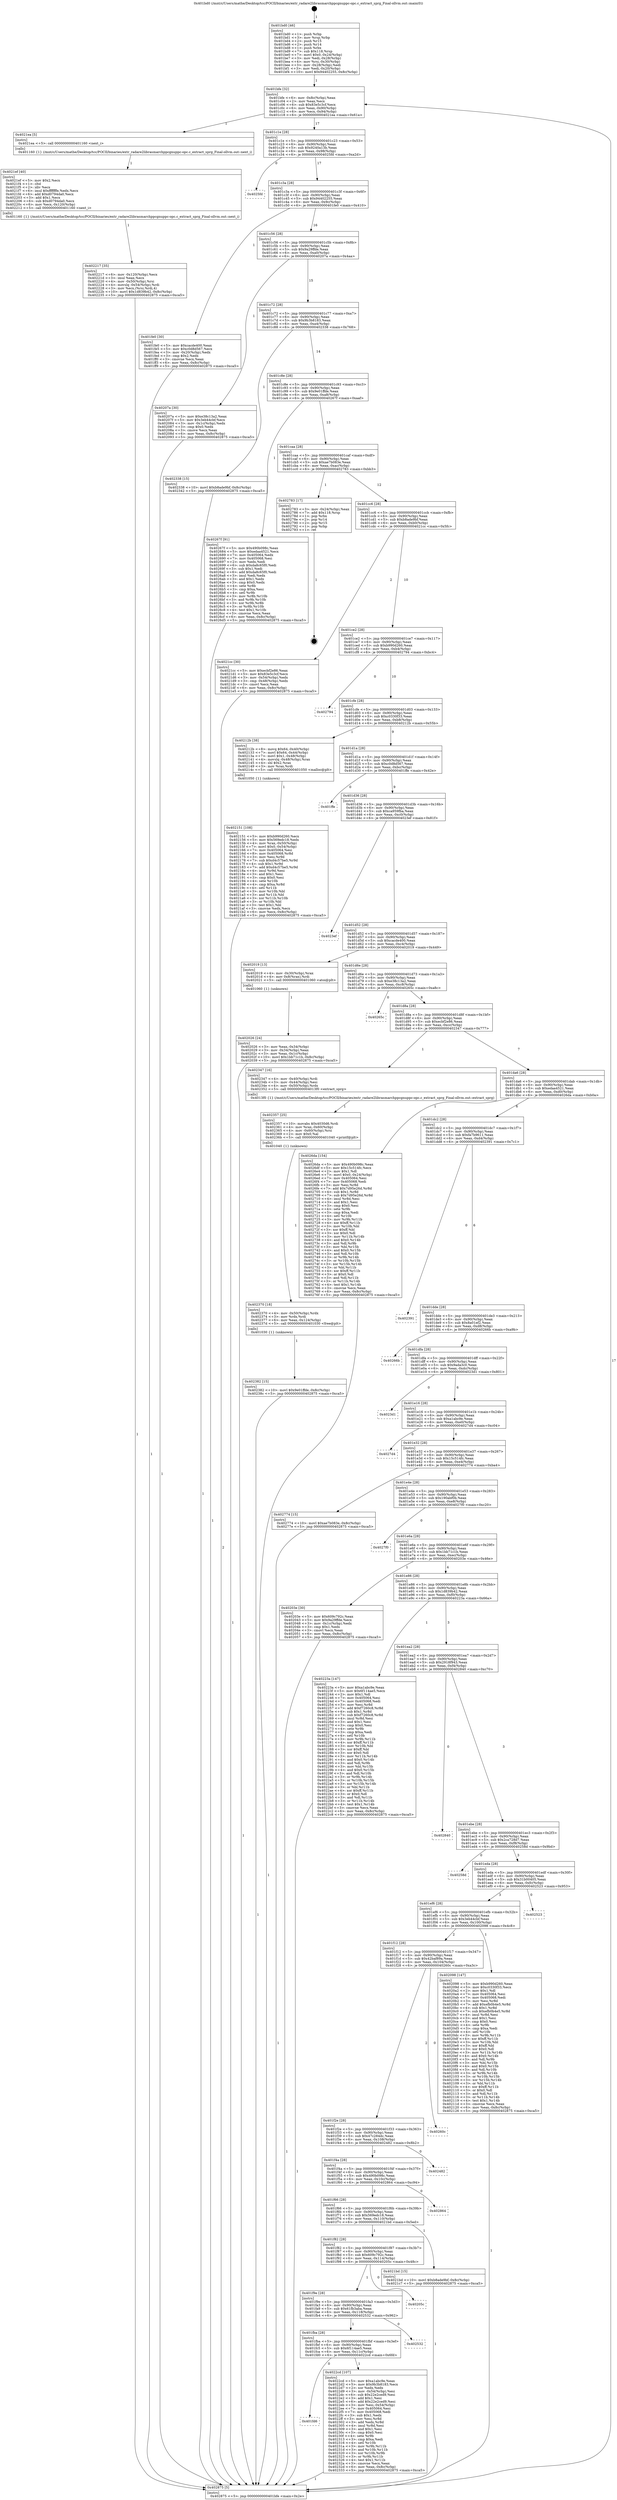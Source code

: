 digraph "0x401bd0" {
  label = "0x401bd0 (/mnt/c/Users/mathe/Desktop/tcc/POCII/binaries/extr_radare2librasmarchppcgnuppc-opc.c_extract_sprg_Final-ollvm.out::main(0))"
  labelloc = "t"
  node[shape=record]

  Entry [label="",width=0.3,height=0.3,shape=circle,fillcolor=black,style=filled]
  "0x401bfe" [label="{
     0x401bfe [32]\l
     | [instrs]\l
     &nbsp;&nbsp;0x401bfe \<+6\>: mov -0x8c(%rbp),%eax\l
     &nbsp;&nbsp;0x401c04 \<+2\>: mov %eax,%ecx\l
     &nbsp;&nbsp;0x401c06 \<+6\>: sub $0x83e5c3cf,%ecx\l
     &nbsp;&nbsp;0x401c0c \<+6\>: mov %eax,-0x90(%rbp)\l
     &nbsp;&nbsp;0x401c12 \<+6\>: mov %ecx,-0x94(%rbp)\l
     &nbsp;&nbsp;0x401c18 \<+6\>: je 00000000004021ea \<main+0x61a\>\l
  }"]
  "0x4021ea" [label="{
     0x4021ea [5]\l
     | [instrs]\l
     &nbsp;&nbsp;0x4021ea \<+5\>: call 0000000000401160 \<next_i\>\l
     | [calls]\l
     &nbsp;&nbsp;0x401160 \{1\} (/mnt/c/Users/mathe/Desktop/tcc/POCII/binaries/extr_radare2librasmarchppcgnuppc-opc.c_extract_sprg_Final-ollvm.out::next_i)\l
  }"]
  "0x401c1e" [label="{
     0x401c1e [28]\l
     | [instrs]\l
     &nbsp;&nbsp;0x401c1e \<+5\>: jmp 0000000000401c23 \<main+0x53\>\l
     &nbsp;&nbsp;0x401c23 \<+6\>: mov -0x90(%rbp),%eax\l
     &nbsp;&nbsp;0x401c29 \<+5\>: sub $0x9240a13b,%eax\l
     &nbsp;&nbsp;0x401c2e \<+6\>: mov %eax,-0x98(%rbp)\l
     &nbsp;&nbsp;0x401c34 \<+6\>: je 00000000004025fd \<main+0xa2d\>\l
  }"]
  Exit [label="",width=0.3,height=0.3,shape=circle,fillcolor=black,style=filled,peripheries=2]
  "0x4025fd" [label="{
     0x4025fd\l
  }", style=dashed]
  "0x401c3a" [label="{
     0x401c3a [28]\l
     | [instrs]\l
     &nbsp;&nbsp;0x401c3a \<+5\>: jmp 0000000000401c3f \<main+0x6f\>\l
     &nbsp;&nbsp;0x401c3f \<+6\>: mov -0x90(%rbp),%eax\l
     &nbsp;&nbsp;0x401c45 \<+5\>: sub $0x94402255,%eax\l
     &nbsp;&nbsp;0x401c4a \<+6\>: mov %eax,-0x9c(%rbp)\l
     &nbsp;&nbsp;0x401c50 \<+6\>: je 0000000000401fe0 \<main+0x410\>\l
  }"]
  "0x402382" [label="{
     0x402382 [15]\l
     | [instrs]\l
     &nbsp;&nbsp;0x402382 \<+10\>: movl $0x9e01ffde,-0x8c(%rbp)\l
     &nbsp;&nbsp;0x40238c \<+5\>: jmp 0000000000402875 \<main+0xca5\>\l
  }"]
  "0x401fe0" [label="{
     0x401fe0 [30]\l
     | [instrs]\l
     &nbsp;&nbsp;0x401fe0 \<+5\>: mov $0xcacde400,%eax\l
     &nbsp;&nbsp;0x401fe5 \<+5\>: mov $0xc0d8d567,%ecx\l
     &nbsp;&nbsp;0x401fea \<+3\>: mov -0x20(%rbp),%edx\l
     &nbsp;&nbsp;0x401fed \<+3\>: cmp $0x2,%edx\l
     &nbsp;&nbsp;0x401ff0 \<+3\>: cmovne %ecx,%eax\l
     &nbsp;&nbsp;0x401ff3 \<+6\>: mov %eax,-0x8c(%rbp)\l
     &nbsp;&nbsp;0x401ff9 \<+5\>: jmp 0000000000402875 \<main+0xca5\>\l
  }"]
  "0x401c56" [label="{
     0x401c56 [28]\l
     | [instrs]\l
     &nbsp;&nbsp;0x401c56 \<+5\>: jmp 0000000000401c5b \<main+0x8b\>\l
     &nbsp;&nbsp;0x401c5b \<+6\>: mov -0x90(%rbp),%eax\l
     &nbsp;&nbsp;0x401c61 \<+5\>: sub $0x9a29ffde,%eax\l
     &nbsp;&nbsp;0x401c66 \<+6\>: mov %eax,-0xa0(%rbp)\l
     &nbsp;&nbsp;0x401c6c \<+6\>: je 000000000040207a \<main+0x4aa\>\l
  }"]
  "0x402875" [label="{
     0x402875 [5]\l
     | [instrs]\l
     &nbsp;&nbsp;0x402875 \<+5\>: jmp 0000000000401bfe \<main+0x2e\>\l
  }"]
  "0x401bd0" [label="{
     0x401bd0 [46]\l
     | [instrs]\l
     &nbsp;&nbsp;0x401bd0 \<+1\>: push %rbp\l
     &nbsp;&nbsp;0x401bd1 \<+3\>: mov %rsp,%rbp\l
     &nbsp;&nbsp;0x401bd4 \<+2\>: push %r15\l
     &nbsp;&nbsp;0x401bd6 \<+2\>: push %r14\l
     &nbsp;&nbsp;0x401bd8 \<+1\>: push %rbx\l
     &nbsp;&nbsp;0x401bd9 \<+7\>: sub $0x118,%rsp\l
     &nbsp;&nbsp;0x401be0 \<+7\>: movl $0x0,-0x24(%rbp)\l
     &nbsp;&nbsp;0x401be7 \<+3\>: mov %edi,-0x28(%rbp)\l
     &nbsp;&nbsp;0x401bea \<+4\>: mov %rsi,-0x30(%rbp)\l
     &nbsp;&nbsp;0x401bee \<+3\>: mov -0x28(%rbp),%edi\l
     &nbsp;&nbsp;0x401bf1 \<+3\>: mov %edi,-0x20(%rbp)\l
     &nbsp;&nbsp;0x401bf4 \<+10\>: movl $0x94402255,-0x8c(%rbp)\l
  }"]
  "0x402370" [label="{
     0x402370 [18]\l
     | [instrs]\l
     &nbsp;&nbsp;0x402370 \<+4\>: mov -0x50(%rbp),%rdx\l
     &nbsp;&nbsp;0x402374 \<+3\>: mov %rdx,%rdi\l
     &nbsp;&nbsp;0x402377 \<+6\>: mov %eax,-0x124(%rbp)\l
     &nbsp;&nbsp;0x40237d \<+5\>: call 0000000000401030 \<free@plt\>\l
     | [calls]\l
     &nbsp;&nbsp;0x401030 \{1\} (unknown)\l
  }"]
  "0x40207a" [label="{
     0x40207a [30]\l
     | [instrs]\l
     &nbsp;&nbsp;0x40207a \<+5\>: mov $0xe38c13a2,%eax\l
     &nbsp;&nbsp;0x40207f \<+5\>: mov $0x3eb44cbf,%ecx\l
     &nbsp;&nbsp;0x402084 \<+3\>: mov -0x1c(%rbp),%edx\l
     &nbsp;&nbsp;0x402087 \<+3\>: cmp $0x0,%edx\l
     &nbsp;&nbsp;0x40208a \<+3\>: cmove %ecx,%eax\l
     &nbsp;&nbsp;0x40208d \<+6\>: mov %eax,-0x8c(%rbp)\l
     &nbsp;&nbsp;0x402093 \<+5\>: jmp 0000000000402875 \<main+0xca5\>\l
  }"]
  "0x401c72" [label="{
     0x401c72 [28]\l
     | [instrs]\l
     &nbsp;&nbsp;0x401c72 \<+5\>: jmp 0000000000401c77 \<main+0xa7\>\l
     &nbsp;&nbsp;0x401c77 \<+6\>: mov -0x90(%rbp),%eax\l
     &nbsp;&nbsp;0x401c7d \<+5\>: sub $0x9b3b8183,%eax\l
     &nbsp;&nbsp;0x401c82 \<+6\>: mov %eax,-0xa4(%rbp)\l
     &nbsp;&nbsp;0x401c88 \<+6\>: je 0000000000402338 \<main+0x768\>\l
  }"]
  "0x402357" [label="{
     0x402357 [25]\l
     | [instrs]\l
     &nbsp;&nbsp;0x402357 \<+10\>: movabs $0x4030d6,%rdi\l
     &nbsp;&nbsp;0x402361 \<+4\>: mov %rax,-0x60(%rbp)\l
     &nbsp;&nbsp;0x402365 \<+4\>: mov -0x60(%rbp),%rsi\l
     &nbsp;&nbsp;0x402369 \<+2\>: mov $0x0,%al\l
     &nbsp;&nbsp;0x40236b \<+5\>: call 0000000000401040 \<printf@plt\>\l
     | [calls]\l
     &nbsp;&nbsp;0x401040 \{1\} (unknown)\l
  }"]
  "0x402338" [label="{
     0x402338 [15]\l
     | [instrs]\l
     &nbsp;&nbsp;0x402338 \<+10\>: movl $0xb8ade9bf,-0x8c(%rbp)\l
     &nbsp;&nbsp;0x402342 \<+5\>: jmp 0000000000402875 \<main+0xca5\>\l
  }"]
  "0x401c8e" [label="{
     0x401c8e [28]\l
     | [instrs]\l
     &nbsp;&nbsp;0x401c8e \<+5\>: jmp 0000000000401c93 \<main+0xc3\>\l
     &nbsp;&nbsp;0x401c93 \<+6\>: mov -0x90(%rbp),%eax\l
     &nbsp;&nbsp;0x401c99 \<+5\>: sub $0x9e01ffde,%eax\l
     &nbsp;&nbsp;0x401c9e \<+6\>: mov %eax,-0xa8(%rbp)\l
     &nbsp;&nbsp;0x401ca4 \<+6\>: je 000000000040267f \<main+0xaaf\>\l
  }"]
  "0x401fd6" [label="{
     0x401fd6\l
  }", style=dashed]
  "0x40267f" [label="{
     0x40267f [91]\l
     | [instrs]\l
     &nbsp;&nbsp;0x40267f \<+5\>: mov $0x490b098c,%eax\l
     &nbsp;&nbsp;0x402684 \<+5\>: mov $0xedaa4521,%ecx\l
     &nbsp;&nbsp;0x402689 \<+7\>: mov 0x405064,%edx\l
     &nbsp;&nbsp;0x402690 \<+7\>: mov 0x405068,%esi\l
     &nbsp;&nbsp;0x402697 \<+2\>: mov %edx,%edi\l
     &nbsp;&nbsp;0x402699 \<+6\>: sub $0xda8c65f0,%edi\l
     &nbsp;&nbsp;0x40269f \<+3\>: sub $0x1,%edi\l
     &nbsp;&nbsp;0x4026a2 \<+6\>: add $0xda8c65f0,%edi\l
     &nbsp;&nbsp;0x4026a8 \<+3\>: imul %edi,%edx\l
     &nbsp;&nbsp;0x4026ab \<+3\>: and $0x1,%edx\l
     &nbsp;&nbsp;0x4026ae \<+3\>: cmp $0x0,%edx\l
     &nbsp;&nbsp;0x4026b1 \<+4\>: sete %r8b\l
     &nbsp;&nbsp;0x4026b5 \<+3\>: cmp $0xa,%esi\l
     &nbsp;&nbsp;0x4026b8 \<+4\>: setl %r9b\l
     &nbsp;&nbsp;0x4026bc \<+3\>: mov %r8b,%r10b\l
     &nbsp;&nbsp;0x4026bf \<+3\>: and %r9b,%r10b\l
     &nbsp;&nbsp;0x4026c2 \<+3\>: xor %r9b,%r8b\l
     &nbsp;&nbsp;0x4026c5 \<+3\>: or %r8b,%r10b\l
     &nbsp;&nbsp;0x4026c8 \<+4\>: test $0x1,%r10b\l
     &nbsp;&nbsp;0x4026cc \<+3\>: cmovne %ecx,%eax\l
     &nbsp;&nbsp;0x4026cf \<+6\>: mov %eax,-0x8c(%rbp)\l
     &nbsp;&nbsp;0x4026d5 \<+5\>: jmp 0000000000402875 \<main+0xca5\>\l
  }"]
  "0x401caa" [label="{
     0x401caa [28]\l
     | [instrs]\l
     &nbsp;&nbsp;0x401caa \<+5\>: jmp 0000000000401caf \<main+0xdf\>\l
     &nbsp;&nbsp;0x401caf \<+6\>: mov -0x90(%rbp),%eax\l
     &nbsp;&nbsp;0x401cb5 \<+5\>: sub $0xae7b083e,%eax\l
     &nbsp;&nbsp;0x401cba \<+6\>: mov %eax,-0xac(%rbp)\l
     &nbsp;&nbsp;0x401cc0 \<+6\>: je 0000000000402783 \<main+0xbb3\>\l
  }"]
  "0x4022cd" [label="{
     0x4022cd [107]\l
     | [instrs]\l
     &nbsp;&nbsp;0x4022cd \<+5\>: mov $0xa1abc9e,%eax\l
     &nbsp;&nbsp;0x4022d2 \<+5\>: mov $0x9b3b8183,%ecx\l
     &nbsp;&nbsp;0x4022d7 \<+2\>: xor %edx,%edx\l
     &nbsp;&nbsp;0x4022d9 \<+3\>: mov -0x54(%rbp),%esi\l
     &nbsp;&nbsp;0x4022dc \<+6\>: sub $0x22e2ced9,%esi\l
     &nbsp;&nbsp;0x4022e2 \<+3\>: add $0x1,%esi\l
     &nbsp;&nbsp;0x4022e5 \<+6\>: add $0x22e2ced9,%esi\l
     &nbsp;&nbsp;0x4022eb \<+3\>: mov %esi,-0x54(%rbp)\l
     &nbsp;&nbsp;0x4022ee \<+7\>: mov 0x405064,%esi\l
     &nbsp;&nbsp;0x4022f5 \<+7\>: mov 0x405068,%edi\l
     &nbsp;&nbsp;0x4022fc \<+3\>: sub $0x1,%edx\l
     &nbsp;&nbsp;0x4022ff \<+3\>: mov %esi,%r8d\l
     &nbsp;&nbsp;0x402302 \<+3\>: add %edx,%r8d\l
     &nbsp;&nbsp;0x402305 \<+4\>: imul %r8d,%esi\l
     &nbsp;&nbsp;0x402309 \<+3\>: and $0x1,%esi\l
     &nbsp;&nbsp;0x40230c \<+3\>: cmp $0x0,%esi\l
     &nbsp;&nbsp;0x40230f \<+4\>: sete %r9b\l
     &nbsp;&nbsp;0x402313 \<+3\>: cmp $0xa,%edi\l
     &nbsp;&nbsp;0x402316 \<+4\>: setl %r10b\l
     &nbsp;&nbsp;0x40231a \<+3\>: mov %r9b,%r11b\l
     &nbsp;&nbsp;0x40231d \<+3\>: and %r10b,%r11b\l
     &nbsp;&nbsp;0x402320 \<+3\>: xor %r10b,%r9b\l
     &nbsp;&nbsp;0x402323 \<+3\>: or %r9b,%r11b\l
     &nbsp;&nbsp;0x402326 \<+4\>: test $0x1,%r11b\l
     &nbsp;&nbsp;0x40232a \<+3\>: cmovne %ecx,%eax\l
     &nbsp;&nbsp;0x40232d \<+6\>: mov %eax,-0x8c(%rbp)\l
     &nbsp;&nbsp;0x402333 \<+5\>: jmp 0000000000402875 \<main+0xca5\>\l
  }"]
  "0x402783" [label="{
     0x402783 [17]\l
     | [instrs]\l
     &nbsp;&nbsp;0x402783 \<+3\>: mov -0x24(%rbp),%eax\l
     &nbsp;&nbsp;0x402786 \<+7\>: add $0x118,%rsp\l
     &nbsp;&nbsp;0x40278d \<+1\>: pop %rbx\l
     &nbsp;&nbsp;0x40278e \<+2\>: pop %r14\l
     &nbsp;&nbsp;0x402790 \<+2\>: pop %r15\l
     &nbsp;&nbsp;0x402792 \<+1\>: pop %rbp\l
     &nbsp;&nbsp;0x402793 \<+1\>: ret\l
  }"]
  "0x401cc6" [label="{
     0x401cc6 [28]\l
     | [instrs]\l
     &nbsp;&nbsp;0x401cc6 \<+5\>: jmp 0000000000401ccb \<main+0xfb\>\l
     &nbsp;&nbsp;0x401ccb \<+6\>: mov -0x90(%rbp),%eax\l
     &nbsp;&nbsp;0x401cd1 \<+5\>: sub $0xb8ade9bf,%eax\l
     &nbsp;&nbsp;0x401cd6 \<+6\>: mov %eax,-0xb0(%rbp)\l
     &nbsp;&nbsp;0x401cdc \<+6\>: je 00000000004021cc \<main+0x5fc\>\l
  }"]
  "0x401fba" [label="{
     0x401fba [28]\l
     | [instrs]\l
     &nbsp;&nbsp;0x401fba \<+5\>: jmp 0000000000401fbf \<main+0x3ef\>\l
     &nbsp;&nbsp;0x401fbf \<+6\>: mov -0x90(%rbp),%eax\l
     &nbsp;&nbsp;0x401fc5 \<+5\>: sub $0x6f114ae5,%eax\l
     &nbsp;&nbsp;0x401fca \<+6\>: mov %eax,-0x11c(%rbp)\l
     &nbsp;&nbsp;0x401fd0 \<+6\>: je 00000000004022cd \<main+0x6fd\>\l
  }"]
  "0x4021cc" [label="{
     0x4021cc [30]\l
     | [instrs]\l
     &nbsp;&nbsp;0x4021cc \<+5\>: mov $0xecbf2e86,%eax\l
     &nbsp;&nbsp;0x4021d1 \<+5\>: mov $0x83e5c3cf,%ecx\l
     &nbsp;&nbsp;0x4021d6 \<+3\>: mov -0x54(%rbp),%edx\l
     &nbsp;&nbsp;0x4021d9 \<+3\>: cmp -0x48(%rbp),%edx\l
     &nbsp;&nbsp;0x4021dc \<+3\>: cmovl %ecx,%eax\l
     &nbsp;&nbsp;0x4021df \<+6\>: mov %eax,-0x8c(%rbp)\l
     &nbsp;&nbsp;0x4021e5 \<+5\>: jmp 0000000000402875 \<main+0xca5\>\l
  }"]
  "0x401ce2" [label="{
     0x401ce2 [28]\l
     | [instrs]\l
     &nbsp;&nbsp;0x401ce2 \<+5\>: jmp 0000000000401ce7 \<main+0x117\>\l
     &nbsp;&nbsp;0x401ce7 \<+6\>: mov -0x90(%rbp),%eax\l
     &nbsp;&nbsp;0x401ced \<+5\>: sub $0xb990d260,%eax\l
     &nbsp;&nbsp;0x401cf2 \<+6\>: mov %eax,-0xb4(%rbp)\l
     &nbsp;&nbsp;0x401cf8 \<+6\>: je 0000000000402794 \<main+0xbc4\>\l
  }"]
  "0x402532" [label="{
     0x402532\l
  }", style=dashed]
  "0x402794" [label="{
     0x402794\l
  }", style=dashed]
  "0x401cfe" [label="{
     0x401cfe [28]\l
     | [instrs]\l
     &nbsp;&nbsp;0x401cfe \<+5\>: jmp 0000000000401d03 \<main+0x133\>\l
     &nbsp;&nbsp;0x401d03 \<+6\>: mov -0x90(%rbp),%eax\l
     &nbsp;&nbsp;0x401d09 \<+5\>: sub $0xc0330f33,%eax\l
     &nbsp;&nbsp;0x401d0e \<+6\>: mov %eax,-0xb8(%rbp)\l
     &nbsp;&nbsp;0x401d14 \<+6\>: je 000000000040212b \<main+0x55b\>\l
  }"]
  "0x401f9e" [label="{
     0x401f9e [28]\l
     | [instrs]\l
     &nbsp;&nbsp;0x401f9e \<+5\>: jmp 0000000000401fa3 \<main+0x3d3\>\l
     &nbsp;&nbsp;0x401fa3 \<+6\>: mov -0x90(%rbp),%eax\l
     &nbsp;&nbsp;0x401fa9 \<+5\>: sub $0x61fb3aba,%eax\l
     &nbsp;&nbsp;0x401fae \<+6\>: mov %eax,-0x118(%rbp)\l
     &nbsp;&nbsp;0x401fb4 \<+6\>: je 0000000000402532 \<main+0x962\>\l
  }"]
  "0x40212b" [label="{
     0x40212b [38]\l
     | [instrs]\l
     &nbsp;&nbsp;0x40212b \<+8\>: movq $0x64,-0x40(%rbp)\l
     &nbsp;&nbsp;0x402133 \<+7\>: movl $0x64,-0x44(%rbp)\l
     &nbsp;&nbsp;0x40213a \<+7\>: movl $0x1,-0x48(%rbp)\l
     &nbsp;&nbsp;0x402141 \<+4\>: movslq -0x48(%rbp),%rax\l
     &nbsp;&nbsp;0x402145 \<+4\>: shl $0x2,%rax\l
     &nbsp;&nbsp;0x402149 \<+3\>: mov %rax,%rdi\l
     &nbsp;&nbsp;0x40214c \<+5\>: call 0000000000401050 \<malloc@plt\>\l
     | [calls]\l
     &nbsp;&nbsp;0x401050 \{1\} (unknown)\l
  }"]
  "0x401d1a" [label="{
     0x401d1a [28]\l
     | [instrs]\l
     &nbsp;&nbsp;0x401d1a \<+5\>: jmp 0000000000401d1f \<main+0x14f\>\l
     &nbsp;&nbsp;0x401d1f \<+6\>: mov -0x90(%rbp),%eax\l
     &nbsp;&nbsp;0x401d25 \<+5\>: sub $0xc0d8d567,%eax\l
     &nbsp;&nbsp;0x401d2a \<+6\>: mov %eax,-0xbc(%rbp)\l
     &nbsp;&nbsp;0x401d30 \<+6\>: je 0000000000401ffe \<main+0x42e\>\l
  }"]
  "0x40205c" [label="{
     0x40205c\l
  }", style=dashed]
  "0x401ffe" [label="{
     0x401ffe\l
  }", style=dashed]
  "0x401d36" [label="{
     0x401d36 [28]\l
     | [instrs]\l
     &nbsp;&nbsp;0x401d36 \<+5\>: jmp 0000000000401d3b \<main+0x16b\>\l
     &nbsp;&nbsp;0x401d3b \<+6\>: mov -0x90(%rbp),%eax\l
     &nbsp;&nbsp;0x401d41 \<+5\>: sub $0xca959fba,%eax\l
     &nbsp;&nbsp;0x401d46 \<+6\>: mov %eax,-0xc0(%rbp)\l
     &nbsp;&nbsp;0x401d4c \<+6\>: je 00000000004023ef \<main+0x81f\>\l
  }"]
  "0x402217" [label="{
     0x402217 [35]\l
     | [instrs]\l
     &nbsp;&nbsp;0x402217 \<+6\>: mov -0x120(%rbp),%ecx\l
     &nbsp;&nbsp;0x40221d \<+3\>: imul %eax,%ecx\l
     &nbsp;&nbsp;0x402220 \<+4\>: mov -0x50(%rbp),%rsi\l
     &nbsp;&nbsp;0x402224 \<+4\>: movslq -0x54(%rbp),%rdi\l
     &nbsp;&nbsp;0x402228 \<+3\>: mov %ecx,(%rsi,%rdi,4)\l
     &nbsp;&nbsp;0x40222b \<+10\>: movl $0x1d839b42,-0x8c(%rbp)\l
     &nbsp;&nbsp;0x402235 \<+5\>: jmp 0000000000402875 \<main+0xca5\>\l
  }"]
  "0x4023ef" [label="{
     0x4023ef\l
  }", style=dashed]
  "0x401d52" [label="{
     0x401d52 [28]\l
     | [instrs]\l
     &nbsp;&nbsp;0x401d52 \<+5\>: jmp 0000000000401d57 \<main+0x187\>\l
     &nbsp;&nbsp;0x401d57 \<+6\>: mov -0x90(%rbp),%eax\l
     &nbsp;&nbsp;0x401d5d \<+5\>: sub $0xcacde400,%eax\l
     &nbsp;&nbsp;0x401d62 \<+6\>: mov %eax,-0xc4(%rbp)\l
     &nbsp;&nbsp;0x401d68 \<+6\>: je 0000000000402019 \<main+0x449\>\l
  }"]
  "0x4021ef" [label="{
     0x4021ef [40]\l
     | [instrs]\l
     &nbsp;&nbsp;0x4021ef \<+5\>: mov $0x2,%ecx\l
     &nbsp;&nbsp;0x4021f4 \<+1\>: cltd\l
     &nbsp;&nbsp;0x4021f5 \<+2\>: idiv %ecx\l
     &nbsp;&nbsp;0x4021f7 \<+6\>: imul $0xfffffffe,%edx,%ecx\l
     &nbsp;&nbsp;0x4021fd \<+6\>: add $0xd0794da0,%ecx\l
     &nbsp;&nbsp;0x402203 \<+3\>: add $0x1,%ecx\l
     &nbsp;&nbsp;0x402206 \<+6\>: sub $0xd0794da0,%ecx\l
     &nbsp;&nbsp;0x40220c \<+6\>: mov %ecx,-0x120(%rbp)\l
     &nbsp;&nbsp;0x402212 \<+5\>: call 0000000000401160 \<next_i\>\l
     | [calls]\l
     &nbsp;&nbsp;0x401160 \{1\} (/mnt/c/Users/mathe/Desktop/tcc/POCII/binaries/extr_radare2librasmarchppcgnuppc-opc.c_extract_sprg_Final-ollvm.out::next_i)\l
  }"]
  "0x402019" [label="{
     0x402019 [13]\l
     | [instrs]\l
     &nbsp;&nbsp;0x402019 \<+4\>: mov -0x30(%rbp),%rax\l
     &nbsp;&nbsp;0x40201d \<+4\>: mov 0x8(%rax),%rdi\l
     &nbsp;&nbsp;0x402021 \<+5\>: call 0000000000401060 \<atoi@plt\>\l
     | [calls]\l
     &nbsp;&nbsp;0x401060 \{1\} (unknown)\l
  }"]
  "0x401d6e" [label="{
     0x401d6e [28]\l
     | [instrs]\l
     &nbsp;&nbsp;0x401d6e \<+5\>: jmp 0000000000401d73 \<main+0x1a3\>\l
     &nbsp;&nbsp;0x401d73 \<+6\>: mov -0x90(%rbp),%eax\l
     &nbsp;&nbsp;0x401d79 \<+5\>: sub $0xe38c13a2,%eax\l
     &nbsp;&nbsp;0x401d7e \<+6\>: mov %eax,-0xc8(%rbp)\l
     &nbsp;&nbsp;0x401d84 \<+6\>: je 000000000040265c \<main+0xa8c\>\l
  }"]
  "0x402026" [label="{
     0x402026 [24]\l
     | [instrs]\l
     &nbsp;&nbsp;0x402026 \<+3\>: mov %eax,-0x34(%rbp)\l
     &nbsp;&nbsp;0x402029 \<+3\>: mov -0x34(%rbp),%eax\l
     &nbsp;&nbsp;0x40202c \<+3\>: mov %eax,-0x1c(%rbp)\l
     &nbsp;&nbsp;0x40202f \<+10\>: movl $0x1bb71c1b,-0x8c(%rbp)\l
     &nbsp;&nbsp;0x402039 \<+5\>: jmp 0000000000402875 \<main+0xca5\>\l
  }"]
  "0x401f82" [label="{
     0x401f82 [28]\l
     | [instrs]\l
     &nbsp;&nbsp;0x401f82 \<+5\>: jmp 0000000000401f87 \<main+0x3b7\>\l
     &nbsp;&nbsp;0x401f87 \<+6\>: mov -0x90(%rbp),%eax\l
     &nbsp;&nbsp;0x401f8d \<+5\>: sub $0x609c792c,%eax\l
     &nbsp;&nbsp;0x401f92 \<+6\>: mov %eax,-0x114(%rbp)\l
     &nbsp;&nbsp;0x401f98 \<+6\>: je 000000000040205c \<main+0x48c\>\l
  }"]
  "0x40265c" [label="{
     0x40265c\l
  }", style=dashed]
  "0x401d8a" [label="{
     0x401d8a [28]\l
     | [instrs]\l
     &nbsp;&nbsp;0x401d8a \<+5\>: jmp 0000000000401d8f \<main+0x1bf\>\l
     &nbsp;&nbsp;0x401d8f \<+6\>: mov -0x90(%rbp),%eax\l
     &nbsp;&nbsp;0x401d95 \<+5\>: sub $0xecbf2e86,%eax\l
     &nbsp;&nbsp;0x401d9a \<+6\>: mov %eax,-0xcc(%rbp)\l
     &nbsp;&nbsp;0x401da0 \<+6\>: je 0000000000402347 \<main+0x777\>\l
  }"]
  "0x4021bd" [label="{
     0x4021bd [15]\l
     | [instrs]\l
     &nbsp;&nbsp;0x4021bd \<+10\>: movl $0xb8ade9bf,-0x8c(%rbp)\l
     &nbsp;&nbsp;0x4021c7 \<+5\>: jmp 0000000000402875 \<main+0xca5\>\l
  }"]
  "0x402347" [label="{
     0x402347 [16]\l
     | [instrs]\l
     &nbsp;&nbsp;0x402347 \<+4\>: mov -0x40(%rbp),%rdi\l
     &nbsp;&nbsp;0x40234b \<+3\>: mov -0x44(%rbp),%esi\l
     &nbsp;&nbsp;0x40234e \<+4\>: mov -0x50(%rbp),%rdx\l
     &nbsp;&nbsp;0x402352 \<+5\>: call 00000000004013f0 \<extract_sprg\>\l
     | [calls]\l
     &nbsp;&nbsp;0x4013f0 \{1\} (/mnt/c/Users/mathe/Desktop/tcc/POCII/binaries/extr_radare2librasmarchppcgnuppc-opc.c_extract_sprg_Final-ollvm.out::extract_sprg)\l
  }"]
  "0x401da6" [label="{
     0x401da6 [28]\l
     | [instrs]\l
     &nbsp;&nbsp;0x401da6 \<+5\>: jmp 0000000000401dab \<main+0x1db\>\l
     &nbsp;&nbsp;0x401dab \<+6\>: mov -0x90(%rbp),%eax\l
     &nbsp;&nbsp;0x401db1 \<+5\>: sub $0xedaa4521,%eax\l
     &nbsp;&nbsp;0x401db6 \<+6\>: mov %eax,-0xd0(%rbp)\l
     &nbsp;&nbsp;0x401dbc \<+6\>: je 00000000004026da \<main+0xb0a\>\l
  }"]
  "0x401f66" [label="{
     0x401f66 [28]\l
     | [instrs]\l
     &nbsp;&nbsp;0x401f66 \<+5\>: jmp 0000000000401f6b \<main+0x39b\>\l
     &nbsp;&nbsp;0x401f6b \<+6\>: mov -0x90(%rbp),%eax\l
     &nbsp;&nbsp;0x401f71 \<+5\>: sub $0x569edc18,%eax\l
     &nbsp;&nbsp;0x401f76 \<+6\>: mov %eax,-0x110(%rbp)\l
     &nbsp;&nbsp;0x401f7c \<+6\>: je 00000000004021bd \<main+0x5ed\>\l
  }"]
  "0x4026da" [label="{
     0x4026da [154]\l
     | [instrs]\l
     &nbsp;&nbsp;0x4026da \<+5\>: mov $0x490b098c,%eax\l
     &nbsp;&nbsp;0x4026df \<+5\>: mov $0x15c514fc,%ecx\l
     &nbsp;&nbsp;0x4026e4 \<+2\>: mov $0x1,%dl\l
     &nbsp;&nbsp;0x4026e6 \<+7\>: movl $0x0,-0x24(%rbp)\l
     &nbsp;&nbsp;0x4026ed \<+7\>: mov 0x405064,%esi\l
     &nbsp;&nbsp;0x4026f4 \<+7\>: mov 0x405068,%edi\l
     &nbsp;&nbsp;0x4026fb \<+3\>: mov %esi,%r8d\l
     &nbsp;&nbsp;0x4026fe \<+7\>: add $0x7d95e26d,%r8d\l
     &nbsp;&nbsp;0x402705 \<+4\>: sub $0x1,%r8d\l
     &nbsp;&nbsp;0x402709 \<+7\>: sub $0x7d95e26d,%r8d\l
     &nbsp;&nbsp;0x402710 \<+4\>: imul %r8d,%esi\l
     &nbsp;&nbsp;0x402714 \<+3\>: and $0x1,%esi\l
     &nbsp;&nbsp;0x402717 \<+3\>: cmp $0x0,%esi\l
     &nbsp;&nbsp;0x40271a \<+4\>: sete %r9b\l
     &nbsp;&nbsp;0x40271e \<+3\>: cmp $0xa,%edi\l
     &nbsp;&nbsp;0x402721 \<+4\>: setl %r10b\l
     &nbsp;&nbsp;0x402725 \<+3\>: mov %r9b,%r11b\l
     &nbsp;&nbsp;0x402728 \<+4\>: xor $0xff,%r11b\l
     &nbsp;&nbsp;0x40272c \<+3\>: mov %r10b,%bl\l
     &nbsp;&nbsp;0x40272f \<+3\>: xor $0xff,%bl\l
     &nbsp;&nbsp;0x402732 \<+3\>: xor $0x0,%dl\l
     &nbsp;&nbsp;0x402735 \<+3\>: mov %r11b,%r14b\l
     &nbsp;&nbsp;0x402738 \<+4\>: and $0x0,%r14b\l
     &nbsp;&nbsp;0x40273c \<+3\>: and %dl,%r9b\l
     &nbsp;&nbsp;0x40273f \<+3\>: mov %bl,%r15b\l
     &nbsp;&nbsp;0x402742 \<+4\>: and $0x0,%r15b\l
     &nbsp;&nbsp;0x402746 \<+3\>: and %dl,%r10b\l
     &nbsp;&nbsp;0x402749 \<+3\>: or %r9b,%r14b\l
     &nbsp;&nbsp;0x40274c \<+3\>: or %r10b,%r15b\l
     &nbsp;&nbsp;0x40274f \<+3\>: xor %r15b,%r14b\l
     &nbsp;&nbsp;0x402752 \<+3\>: or %bl,%r11b\l
     &nbsp;&nbsp;0x402755 \<+4\>: xor $0xff,%r11b\l
     &nbsp;&nbsp;0x402759 \<+3\>: or $0x0,%dl\l
     &nbsp;&nbsp;0x40275c \<+3\>: and %dl,%r11b\l
     &nbsp;&nbsp;0x40275f \<+3\>: or %r11b,%r14b\l
     &nbsp;&nbsp;0x402762 \<+4\>: test $0x1,%r14b\l
     &nbsp;&nbsp;0x402766 \<+3\>: cmovne %ecx,%eax\l
     &nbsp;&nbsp;0x402769 \<+6\>: mov %eax,-0x8c(%rbp)\l
     &nbsp;&nbsp;0x40276f \<+5\>: jmp 0000000000402875 \<main+0xca5\>\l
  }"]
  "0x401dc2" [label="{
     0x401dc2 [28]\l
     | [instrs]\l
     &nbsp;&nbsp;0x401dc2 \<+5\>: jmp 0000000000401dc7 \<main+0x1f7\>\l
     &nbsp;&nbsp;0x401dc7 \<+6\>: mov -0x90(%rbp),%eax\l
     &nbsp;&nbsp;0x401dcd \<+5\>: sub $0xfa7b9611,%eax\l
     &nbsp;&nbsp;0x401dd2 \<+6\>: mov %eax,-0xd4(%rbp)\l
     &nbsp;&nbsp;0x401dd8 \<+6\>: je 0000000000402391 \<main+0x7c1\>\l
  }"]
  "0x402864" [label="{
     0x402864\l
  }", style=dashed]
  "0x402391" [label="{
     0x402391\l
  }", style=dashed]
  "0x401dde" [label="{
     0x401dde [28]\l
     | [instrs]\l
     &nbsp;&nbsp;0x401dde \<+5\>: jmp 0000000000401de3 \<main+0x213\>\l
     &nbsp;&nbsp;0x401de3 \<+6\>: mov -0x90(%rbp),%eax\l
     &nbsp;&nbsp;0x401de9 \<+5\>: sub $0x8a01ef2,%eax\l
     &nbsp;&nbsp;0x401dee \<+6\>: mov %eax,-0xd8(%rbp)\l
     &nbsp;&nbsp;0x401df4 \<+6\>: je 000000000040266b \<main+0xa9b\>\l
  }"]
  "0x401f4a" [label="{
     0x401f4a [28]\l
     | [instrs]\l
     &nbsp;&nbsp;0x401f4a \<+5\>: jmp 0000000000401f4f \<main+0x37f\>\l
     &nbsp;&nbsp;0x401f4f \<+6\>: mov -0x90(%rbp),%eax\l
     &nbsp;&nbsp;0x401f55 \<+5\>: sub $0x490b098c,%eax\l
     &nbsp;&nbsp;0x401f5a \<+6\>: mov %eax,-0x10c(%rbp)\l
     &nbsp;&nbsp;0x401f60 \<+6\>: je 0000000000402864 \<main+0xc94\>\l
  }"]
  "0x40266b" [label="{
     0x40266b\l
  }", style=dashed]
  "0x401dfa" [label="{
     0x401dfa [28]\l
     | [instrs]\l
     &nbsp;&nbsp;0x401dfa \<+5\>: jmp 0000000000401dff \<main+0x22f\>\l
     &nbsp;&nbsp;0x401dff \<+6\>: mov -0x90(%rbp),%eax\l
     &nbsp;&nbsp;0x401e05 \<+5\>: sub $0x9ada3c0,%eax\l
     &nbsp;&nbsp;0x401e0a \<+6\>: mov %eax,-0xdc(%rbp)\l
     &nbsp;&nbsp;0x401e10 \<+6\>: je 00000000004023d1 \<main+0x801\>\l
  }"]
  "0x402482" [label="{
     0x402482\l
  }", style=dashed]
  "0x4023d1" [label="{
     0x4023d1\l
  }", style=dashed]
  "0x401e16" [label="{
     0x401e16 [28]\l
     | [instrs]\l
     &nbsp;&nbsp;0x401e16 \<+5\>: jmp 0000000000401e1b \<main+0x24b\>\l
     &nbsp;&nbsp;0x401e1b \<+6\>: mov -0x90(%rbp),%eax\l
     &nbsp;&nbsp;0x401e21 \<+5\>: sub $0xa1abc9e,%eax\l
     &nbsp;&nbsp;0x401e26 \<+6\>: mov %eax,-0xe0(%rbp)\l
     &nbsp;&nbsp;0x401e2c \<+6\>: je 00000000004027d4 \<main+0xc04\>\l
  }"]
  "0x401f2e" [label="{
     0x401f2e [28]\l
     | [instrs]\l
     &nbsp;&nbsp;0x401f2e \<+5\>: jmp 0000000000401f33 \<main+0x363\>\l
     &nbsp;&nbsp;0x401f33 \<+6\>: mov -0x90(%rbp),%eax\l
     &nbsp;&nbsp;0x401f39 \<+5\>: sub $0x47c284dc,%eax\l
     &nbsp;&nbsp;0x401f3e \<+6\>: mov %eax,-0x108(%rbp)\l
     &nbsp;&nbsp;0x401f44 \<+6\>: je 0000000000402482 \<main+0x8b2\>\l
  }"]
  "0x4027d4" [label="{
     0x4027d4\l
  }", style=dashed]
  "0x401e32" [label="{
     0x401e32 [28]\l
     | [instrs]\l
     &nbsp;&nbsp;0x401e32 \<+5\>: jmp 0000000000401e37 \<main+0x267\>\l
     &nbsp;&nbsp;0x401e37 \<+6\>: mov -0x90(%rbp),%eax\l
     &nbsp;&nbsp;0x401e3d \<+5\>: sub $0x15c514fc,%eax\l
     &nbsp;&nbsp;0x401e42 \<+6\>: mov %eax,-0xe4(%rbp)\l
     &nbsp;&nbsp;0x401e48 \<+6\>: je 0000000000402774 \<main+0xba4\>\l
  }"]
  "0x40260c" [label="{
     0x40260c\l
  }", style=dashed]
  "0x402774" [label="{
     0x402774 [15]\l
     | [instrs]\l
     &nbsp;&nbsp;0x402774 \<+10\>: movl $0xae7b083e,-0x8c(%rbp)\l
     &nbsp;&nbsp;0x40277e \<+5\>: jmp 0000000000402875 \<main+0xca5\>\l
  }"]
  "0x401e4e" [label="{
     0x401e4e [28]\l
     | [instrs]\l
     &nbsp;&nbsp;0x401e4e \<+5\>: jmp 0000000000401e53 \<main+0x283\>\l
     &nbsp;&nbsp;0x401e53 \<+6\>: mov -0x90(%rbp),%eax\l
     &nbsp;&nbsp;0x401e59 \<+5\>: sub $0x190abf0b,%eax\l
     &nbsp;&nbsp;0x401e5e \<+6\>: mov %eax,-0xe8(%rbp)\l
     &nbsp;&nbsp;0x401e64 \<+6\>: je 00000000004027f0 \<main+0xc20\>\l
  }"]
  "0x402151" [label="{
     0x402151 [108]\l
     | [instrs]\l
     &nbsp;&nbsp;0x402151 \<+5\>: mov $0xb990d260,%ecx\l
     &nbsp;&nbsp;0x402156 \<+5\>: mov $0x569edc18,%edx\l
     &nbsp;&nbsp;0x40215b \<+4\>: mov %rax,-0x50(%rbp)\l
     &nbsp;&nbsp;0x40215f \<+7\>: movl $0x0,-0x54(%rbp)\l
     &nbsp;&nbsp;0x402166 \<+7\>: mov 0x405064,%esi\l
     &nbsp;&nbsp;0x40216d \<+8\>: mov 0x405068,%r8d\l
     &nbsp;&nbsp;0x402175 \<+3\>: mov %esi,%r9d\l
     &nbsp;&nbsp;0x402178 \<+7\>: sub $0xd4c57be5,%r9d\l
     &nbsp;&nbsp;0x40217f \<+4\>: sub $0x1,%r9d\l
     &nbsp;&nbsp;0x402183 \<+7\>: add $0xd4c57be5,%r9d\l
     &nbsp;&nbsp;0x40218a \<+4\>: imul %r9d,%esi\l
     &nbsp;&nbsp;0x40218e \<+3\>: and $0x1,%esi\l
     &nbsp;&nbsp;0x402191 \<+3\>: cmp $0x0,%esi\l
     &nbsp;&nbsp;0x402194 \<+4\>: sete %r10b\l
     &nbsp;&nbsp;0x402198 \<+4\>: cmp $0xa,%r8d\l
     &nbsp;&nbsp;0x40219c \<+4\>: setl %r11b\l
     &nbsp;&nbsp;0x4021a0 \<+3\>: mov %r10b,%bl\l
     &nbsp;&nbsp;0x4021a3 \<+3\>: and %r11b,%bl\l
     &nbsp;&nbsp;0x4021a6 \<+3\>: xor %r11b,%r10b\l
     &nbsp;&nbsp;0x4021a9 \<+3\>: or %r10b,%bl\l
     &nbsp;&nbsp;0x4021ac \<+3\>: test $0x1,%bl\l
     &nbsp;&nbsp;0x4021af \<+3\>: cmovne %edx,%ecx\l
     &nbsp;&nbsp;0x4021b2 \<+6\>: mov %ecx,-0x8c(%rbp)\l
     &nbsp;&nbsp;0x4021b8 \<+5\>: jmp 0000000000402875 \<main+0xca5\>\l
  }"]
  "0x4027f0" [label="{
     0x4027f0\l
  }", style=dashed]
  "0x401e6a" [label="{
     0x401e6a [28]\l
     | [instrs]\l
     &nbsp;&nbsp;0x401e6a \<+5\>: jmp 0000000000401e6f \<main+0x29f\>\l
     &nbsp;&nbsp;0x401e6f \<+6\>: mov -0x90(%rbp),%eax\l
     &nbsp;&nbsp;0x401e75 \<+5\>: sub $0x1bb71c1b,%eax\l
     &nbsp;&nbsp;0x401e7a \<+6\>: mov %eax,-0xec(%rbp)\l
     &nbsp;&nbsp;0x401e80 \<+6\>: je 000000000040203e \<main+0x46e\>\l
  }"]
  "0x401f12" [label="{
     0x401f12 [28]\l
     | [instrs]\l
     &nbsp;&nbsp;0x401f12 \<+5\>: jmp 0000000000401f17 \<main+0x347\>\l
     &nbsp;&nbsp;0x401f17 \<+6\>: mov -0x90(%rbp),%eax\l
     &nbsp;&nbsp;0x401f1d \<+5\>: sub $0x42baf89a,%eax\l
     &nbsp;&nbsp;0x401f22 \<+6\>: mov %eax,-0x104(%rbp)\l
     &nbsp;&nbsp;0x401f28 \<+6\>: je 000000000040260c \<main+0xa3c\>\l
  }"]
  "0x40203e" [label="{
     0x40203e [30]\l
     | [instrs]\l
     &nbsp;&nbsp;0x40203e \<+5\>: mov $0x609c792c,%eax\l
     &nbsp;&nbsp;0x402043 \<+5\>: mov $0x9a29ffde,%ecx\l
     &nbsp;&nbsp;0x402048 \<+3\>: mov -0x1c(%rbp),%edx\l
     &nbsp;&nbsp;0x40204b \<+3\>: cmp $0x1,%edx\l
     &nbsp;&nbsp;0x40204e \<+3\>: cmovl %ecx,%eax\l
     &nbsp;&nbsp;0x402051 \<+6\>: mov %eax,-0x8c(%rbp)\l
     &nbsp;&nbsp;0x402057 \<+5\>: jmp 0000000000402875 \<main+0xca5\>\l
  }"]
  "0x401e86" [label="{
     0x401e86 [28]\l
     | [instrs]\l
     &nbsp;&nbsp;0x401e86 \<+5\>: jmp 0000000000401e8b \<main+0x2bb\>\l
     &nbsp;&nbsp;0x401e8b \<+6\>: mov -0x90(%rbp),%eax\l
     &nbsp;&nbsp;0x401e91 \<+5\>: sub $0x1d839b42,%eax\l
     &nbsp;&nbsp;0x401e96 \<+6\>: mov %eax,-0xf0(%rbp)\l
     &nbsp;&nbsp;0x401e9c \<+6\>: je 000000000040223a \<main+0x66a\>\l
  }"]
  "0x402098" [label="{
     0x402098 [147]\l
     | [instrs]\l
     &nbsp;&nbsp;0x402098 \<+5\>: mov $0xb990d260,%eax\l
     &nbsp;&nbsp;0x40209d \<+5\>: mov $0xc0330f33,%ecx\l
     &nbsp;&nbsp;0x4020a2 \<+2\>: mov $0x1,%dl\l
     &nbsp;&nbsp;0x4020a4 \<+7\>: mov 0x405064,%esi\l
     &nbsp;&nbsp;0x4020ab \<+7\>: mov 0x405068,%edi\l
     &nbsp;&nbsp;0x4020b2 \<+3\>: mov %esi,%r8d\l
     &nbsp;&nbsp;0x4020b5 \<+7\>: add $0xefb0b4e5,%r8d\l
     &nbsp;&nbsp;0x4020bc \<+4\>: sub $0x1,%r8d\l
     &nbsp;&nbsp;0x4020c0 \<+7\>: sub $0xefb0b4e5,%r8d\l
     &nbsp;&nbsp;0x4020c7 \<+4\>: imul %r8d,%esi\l
     &nbsp;&nbsp;0x4020cb \<+3\>: and $0x1,%esi\l
     &nbsp;&nbsp;0x4020ce \<+3\>: cmp $0x0,%esi\l
     &nbsp;&nbsp;0x4020d1 \<+4\>: sete %r9b\l
     &nbsp;&nbsp;0x4020d5 \<+3\>: cmp $0xa,%edi\l
     &nbsp;&nbsp;0x4020d8 \<+4\>: setl %r10b\l
     &nbsp;&nbsp;0x4020dc \<+3\>: mov %r9b,%r11b\l
     &nbsp;&nbsp;0x4020df \<+4\>: xor $0xff,%r11b\l
     &nbsp;&nbsp;0x4020e3 \<+3\>: mov %r10b,%bl\l
     &nbsp;&nbsp;0x4020e6 \<+3\>: xor $0xff,%bl\l
     &nbsp;&nbsp;0x4020e9 \<+3\>: xor $0x0,%dl\l
     &nbsp;&nbsp;0x4020ec \<+3\>: mov %r11b,%r14b\l
     &nbsp;&nbsp;0x4020ef \<+4\>: and $0x0,%r14b\l
     &nbsp;&nbsp;0x4020f3 \<+3\>: and %dl,%r9b\l
     &nbsp;&nbsp;0x4020f6 \<+3\>: mov %bl,%r15b\l
     &nbsp;&nbsp;0x4020f9 \<+4\>: and $0x0,%r15b\l
     &nbsp;&nbsp;0x4020fd \<+3\>: and %dl,%r10b\l
     &nbsp;&nbsp;0x402100 \<+3\>: or %r9b,%r14b\l
     &nbsp;&nbsp;0x402103 \<+3\>: or %r10b,%r15b\l
     &nbsp;&nbsp;0x402106 \<+3\>: xor %r15b,%r14b\l
     &nbsp;&nbsp;0x402109 \<+3\>: or %bl,%r11b\l
     &nbsp;&nbsp;0x40210c \<+4\>: xor $0xff,%r11b\l
     &nbsp;&nbsp;0x402110 \<+3\>: or $0x0,%dl\l
     &nbsp;&nbsp;0x402113 \<+3\>: and %dl,%r11b\l
     &nbsp;&nbsp;0x402116 \<+3\>: or %r11b,%r14b\l
     &nbsp;&nbsp;0x402119 \<+4\>: test $0x1,%r14b\l
     &nbsp;&nbsp;0x40211d \<+3\>: cmovne %ecx,%eax\l
     &nbsp;&nbsp;0x402120 \<+6\>: mov %eax,-0x8c(%rbp)\l
     &nbsp;&nbsp;0x402126 \<+5\>: jmp 0000000000402875 \<main+0xca5\>\l
  }"]
  "0x40223a" [label="{
     0x40223a [147]\l
     | [instrs]\l
     &nbsp;&nbsp;0x40223a \<+5\>: mov $0xa1abc9e,%eax\l
     &nbsp;&nbsp;0x40223f \<+5\>: mov $0x6f114ae5,%ecx\l
     &nbsp;&nbsp;0x402244 \<+2\>: mov $0x1,%dl\l
     &nbsp;&nbsp;0x402246 \<+7\>: mov 0x405064,%esi\l
     &nbsp;&nbsp;0x40224d \<+7\>: mov 0x405068,%edi\l
     &nbsp;&nbsp;0x402254 \<+3\>: mov %esi,%r8d\l
     &nbsp;&nbsp;0x402257 \<+7\>: add $0xf7260c8,%r8d\l
     &nbsp;&nbsp;0x40225e \<+4\>: sub $0x1,%r8d\l
     &nbsp;&nbsp;0x402262 \<+7\>: sub $0xf7260c8,%r8d\l
     &nbsp;&nbsp;0x402269 \<+4\>: imul %r8d,%esi\l
     &nbsp;&nbsp;0x40226d \<+3\>: and $0x1,%esi\l
     &nbsp;&nbsp;0x402270 \<+3\>: cmp $0x0,%esi\l
     &nbsp;&nbsp;0x402273 \<+4\>: sete %r9b\l
     &nbsp;&nbsp;0x402277 \<+3\>: cmp $0xa,%edi\l
     &nbsp;&nbsp;0x40227a \<+4\>: setl %r10b\l
     &nbsp;&nbsp;0x40227e \<+3\>: mov %r9b,%r11b\l
     &nbsp;&nbsp;0x402281 \<+4\>: xor $0xff,%r11b\l
     &nbsp;&nbsp;0x402285 \<+3\>: mov %r10b,%bl\l
     &nbsp;&nbsp;0x402288 \<+3\>: xor $0xff,%bl\l
     &nbsp;&nbsp;0x40228b \<+3\>: xor $0x0,%dl\l
     &nbsp;&nbsp;0x40228e \<+3\>: mov %r11b,%r14b\l
     &nbsp;&nbsp;0x402291 \<+4\>: and $0x0,%r14b\l
     &nbsp;&nbsp;0x402295 \<+3\>: and %dl,%r9b\l
     &nbsp;&nbsp;0x402298 \<+3\>: mov %bl,%r15b\l
     &nbsp;&nbsp;0x40229b \<+4\>: and $0x0,%r15b\l
     &nbsp;&nbsp;0x40229f \<+3\>: and %dl,%r10b\l
     &nbsp;&nbsp;0x4022a2 \<+3\>: or %r9b,%r14b\l
     &nbsp;&nbsp;0x4022a5 \<+3\>: or %r10b,%r15b\l
     &nbsp;&nbsp;0x4022a8 \<+3\>: xor %r15b,%r14b\l
     &nbsp;&nbsp;0x4022ab \<+3\>: or %bl,%r11b\l
     &nbsp;&nbsp;0x4022ae \<+4\>: xor $0xff,%r11b\l
     &nbsp;&nbsp;0x4022b2 \<+3\>: or $0x0,%dl\l
     &nbsp;&nbsp;0x4022b5 \<+3\>: and %dl,%r11b\l
     &nbsp;&nbsp;0x4022b8 \<+3\>: or %r11b,%r14b\l
     &nbsp;&nbsp;0x4022bb \<+4\>: test $0x1,%r14b\l
     &nbsp;&nbsp;0x4022bf \<+3\>: cmovne %ecx,%eax\l
     &nbsp;&nbsp;0x4022c2 \<+6\>: mov %eax,-0x8c(%rbp)\l
     &nbsp;&nbsp;0x4022c8 \<+5\>: jmp 0000000000402875 \<main+0xca5\>\l
  }"]
  "0x401ea2" [label="{
     0x401ea2 [28]\l
     | [instrs]\l
     &nbsp;&nbsp;0x401ea2 \<+5\>: jmp 0000000000401ea7 \<main+0x2d7\>\l
     &nbsp;&nbsp;0x401ea7 \<+6\>: mov -0x90(%rbp),%eax\l
     &nbsp;&nbsp;0x401ead \<+5\>: sub $0x2918f943,%eax\l
     &nbsp;&nbsp;0x401eb2 \<+6\>: mov %eax,-0xf4(%rbp)\l
     &nbsp;&nbsp;0x401eb8 \<+6\>: je 0000000000402840 \<main+0xc70\>\l
  }"]
  "0x401ef6" [label="{
     0x401ef6 [28]\l
     | [instrs]\l
     &nbsp;&nbsp;0x401ef6 \<+5\>: jmp 0000000000401efb \<main+0x32b\>\l
     &nbsp;&nbsp;0x401efb \<+6\>: mov -0x90(%rbp),%eax\l
     &nbsp;&nbsp;0x401f01 \<+5\>: sub $0x3eb44cbf,%eax\l
     &nbsp;&nbsp;0x401f06 \<+6\>: mov %eax,-0x100(%rbp)\l
     &nbsp;&nbsp;0x401f0c \<+6\>: je 0000000000402098 \<main+0x4c8\>\l
  }"]
  "0x402840" [label="{
     0x402840\l
  }", style=dashed]
  "0x401ebe" [label="{
     0x401ebe [28]\l
     | [instrs]\l
     &nbsp;&nbsp;0x401ebe \<+5\>: jmp 0000000000401ec3 \<main+0x2f3\>\l
     &nbsp;&nbsp;0x401ec3 \<+6\>: mov -0x90(%rbp),%eax\l
     &nbsp;&nbsp;0x401ec9 \<+5\>: sub $0x2ca728d7,%eax\l
     &nbsp;&nbsp;0x401ece \<+6\>: mov %eax,-0xf8(%rbp)\l
     &nbsp;&nbsp;0x401ed4 \<+6\>: je 000000000040258d \<main+0x9bd\>\l
  }"]
  "0x402523" [label="{
     0x402523\l
  }", style=dashed]
  "0x40258d" [label="{
     0x40258d\l
  }", style=dashed]
  "0x401eda" [label="{
     0x401eda [28]\l
     | [instrs]\l
     &nbsp;&nbsp;0x401eda \<+5\>: jmp 0000000000401edf \<main+0x30f\>\l
     &nbsp;&nbsp;0x401edf \<+6\>: mov -0x90(%rbp),%eax\l
     &nbsp;&nbsp;0x401ee5 \<+5\>: sub $0x31b00405,%eax\l
     &nbsp;&nbsp;0x401eea \<+6\>: mov %eax,-0xfc(%rbp)\l
     &nbsp;&nbsp;0x401ef0 \<+6\>: je 0000000000402523 \<main+0x953\>\l
  }"]
  Entry -> "0x401bd0" [label=" 1"]
  "0x401bfe" -> "0x4021ea" [label=" 1"]
  "0x401bfe" -> "0x401c1e" [label=" 17"]
  "0x402783" -> Exit [label=" 1"]
  "0x401c1e" -> "0x4025fd" [label=" 0"]
  "0x401c1e" -> "0x401c3a" [label=" 17"]
  "0x402774" -> "0x402875" [label=" 1"]
  "0x401c3a" -> "0x401fe0" [label=" 1"]
  "0x401c3a" -> "0x401c56" [label=" 16"]
  "0x401fe0" -> "0x402875" [label=" 1"]
  "0x401bd0" -> "0x401bfe" [label=" 1"]
  "0x402875" -> "0x401bfe" [label=" 17"]
  "0x4026da" -> "0x402875" [label=" 1"]
  "0x401c56" -> "0x40207a" [label=" 1"]
  "0x401c56" -> "0x401c72" [label=" 15"]
  "0x40267f" -> "0x402875" [label=" 1"]
  "0x401c72" -> "0x402338" [label=" 1"]
  "0x401c72" -> "0x401c8e" [label=" 14"]
  "0x402382" -> "0x402875" [label=" 1"]
  "0x401c8e" -> "0x40267f" [label=" 1"]
  "0x401c8e" -> "0x401caa" [label=" 13"]
  "0x402370" -> "0x402382" [label=" 1"]
  "0x401caa" -> "0x402783" [label=" 1"]
  "0x401caa" -> "0x401cc6" [label=" 12"]
  "0x402357" -> "0x402370" [label=" 1"]
  "0x401cc6" -> "0x4021cc" [label=" 2"]
  "0x401cc6" -> "0x401ce2" [label=" 10"]
  "0x402338" -> "0x402875" [label=" 1"]
  "0x401ce2" -> "0x402794" [label=" 0"]
  "0x401ce2" -> "0x401cfe" [label=" 10"]
  "0x4022cd" -> "0x402875" [label=" 1"]
  "0x401cfe" -> "0x40212b" [label=" 1"]
  "0x401cfe" -> "0x401d1a" [label=" 9"]
  "0x401fba" -> "0x4022cd" [label=" 1"]
  "0x401d1a" -> "0x401ffe" [label=" 0"]
  "0x401d1a" -> "0x401d36" [label=" 9"]
  "0x402347" -> "0x402357" [label=" 1"]
  "0x401d36" -> "0x4023ef" [label=" 0"]
  "0x401d36" -> "0x401d52" [label=" 9"]
  "0x401f9e" -> "0x402532" [label=" 0"]
  "0x401d52" -> "0x402019" [label=" 1"]
  "0x401d52" -> "0x401d6e" [label=" 8"]
  "0x402019" -> "0x402026" [label=" 1"]
  "0x402026" -> "0x402875" [label=" 1"]
  "0x401fba" -> "0x401fd6" [label=" 0"]
  "0x401d6e" -> "0x40265c" [label=" 0"]
  "0x401d6e" -> "0x401d8a" [label=" 8"]
  "0x401f82" -> "0x401f9e" [label=" 1"]
  "0x401d8a" -> "0x402347" [label=" 1"]
  "0x401d8a" -> "0x401da6" [label=" 7"]
  "0x401f82" -> "0x40205c" [label=" 0"]
  "0x401da6" -> "0x4026da" [label=" 1"]
  "0x401da6" -> "0x401dc2" [label=" 6"]
  "0x40223a" -> "0x402875" [label=" 1"]
  "0x401dc2" -> "0x402391" [label=" 0"]
  "0x401dc2" -> "0x401dde" [label=" 6"]
  "0x402217" -> "0x402875" [label=" 1"]
  "0x401dde" -> "0x40266b" [label=" 0"]
  "0x401dde" -> "0x401dfa" [label=" 6"]
  "0x4021ea" -> "0x4021ef" [label=" 1"]
  "0x401dfa" -> "0x4023d1" [label=" 0"]
  "0x401dfa" -> "0x401e16" [label=" 6"]
  "0x4021cc" -> "0x402875" [label=" 2"]
  "0x401e16" -> "0x4027d4" [label=" 0"]
  "0x401e16" -> "0x401e32" [label=" 6"]
  "0x401f66" -> "0x401f82" [label=" 1"]
  "0x401e32" -> "0x402774" [label=" 1"]
  "0x401e32" -> "0x401e4e" [label=" 5"]
  "0x401f66" -> "0x4021bd" [label=" 1"]
  "0x401e4e" -> "0x4027f0" [label=" 0"]
  "0x401e4e" -> "0x401e6a" [label=" 5"]
  "0x401f4a" -> "0x401f66" [label=" 2"]
  "0x401e6a" -> "0x40203e" [label=" 1"]
  "0x401e6a" -> "0x401e86" [label=" 4"]
  "0x40203e" -> "0x402875" [label=" 1"]
  "0x40207a" -> "0x402875" [label=" 1"]
  "0x401f4a" -> "0x402864" [label=" 0"]
  "0x401e86" -> "0x40223a" [label=" 1"]
  "0x401e86" -> "0x401ea2" [label=" 3"]
  "0x4021ef" -> "0x402217" [label=" 1"]
  "0x401ea2" -> "0x402840" [label=" 0"]
  "0x401ea2" -> "0x401ebe" [label=" 3"]
  "0x401f2e" -> "0x402482" [label=" 0"]
  "0x401ebe" -> "0x40258d" [label=" 0"]
  "0x401ebe" -> "0x401eda" [label=" 3"]
  "0x4021bd" -> "0x402875" [label=" 1"]
  "0x401eda" -> "0x402523" [label=" 0"]
  "0x401eda" -> "0x401ef6" [label=" 3"]
  "0x401f2e" -> "0x401f4a" [label=" 2"]
  "0x401ef6" -> "0x402098" [label=" 1"]
  "0x401ef6" -> "0x401f12" [label=" 2"]
  "0x402098" -> "0x402875" [label=" 1"]
  "0x40212b" -> "0x402151" [label=" 1"]
  "0x402151" -> "0x402875" [label=" 1"]
  "0x401f9e" -> "0x401fba" [label=" 1"]
  "0x401f12" -> "0x40260c" [label=" 0"]
  "0x401f12" -> "0x401f2e" [label=" 2"]
}
